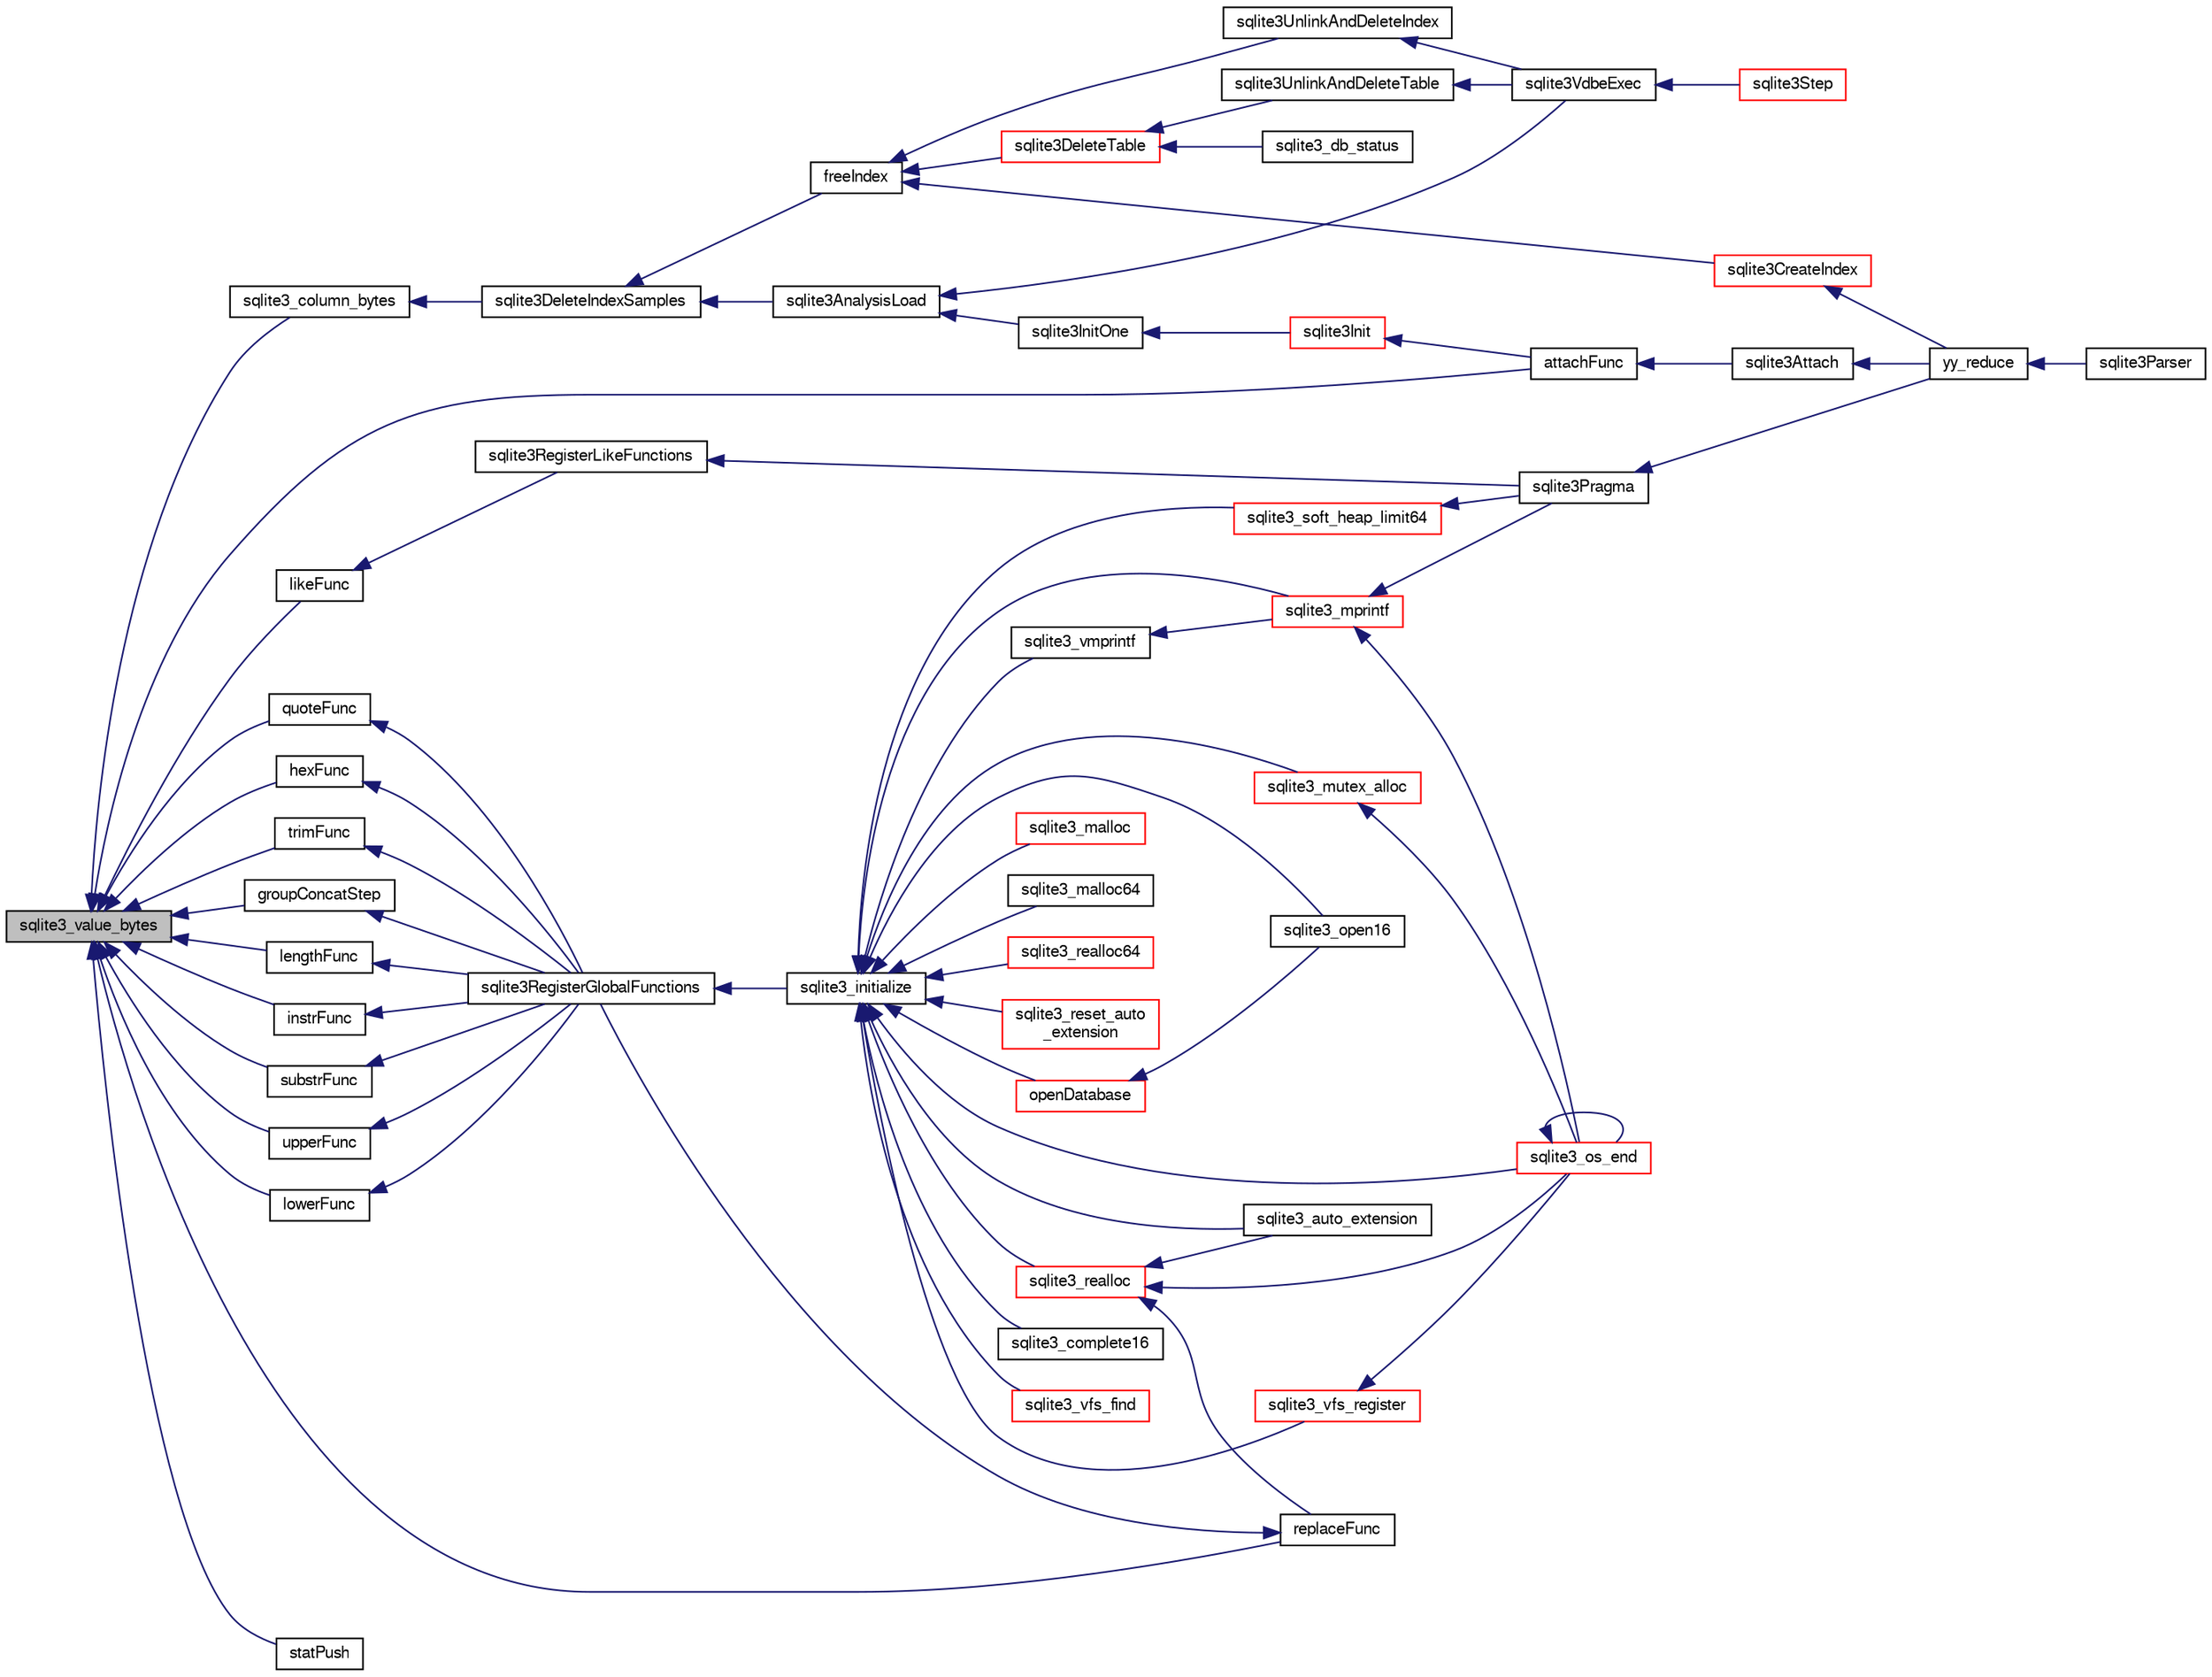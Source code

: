 digraph "sqlite3_value_bytes"
{
  edge [fontname="FreeSans",fontsize="10",labelfontname="FreeSans",labelfontsize="10"];
  node [fontname="FreeSans",fontsize="10",shape=record];
  rankdir="LR";
  Node393432 [label="sqlite3_value_bytes",height=0.2,width=0.4,color="black", fillcolor="grey75", style="filled", fontcolor="black"];
  Node393432 -> Node393433 [dir="back",color="midnightblue",fontsize="10",style="solid",fontname="FreeSans"];
  Node393433 [label="sqlite3_column_bytes",height=0.2,width=0.4,color="black", fillcolor="white", style="filled",URL="$sqlite3_8h.html#a001421375b25195e3f80871dcb1be172"];
  Node393433 -> Node393434 [dir="back",color="midnightblue",fontsize="10",style="solid",fontname="FreeSans"];
  Node393434 [label="sqlite3DeleteIndexSamples",height=0.2,width=0.4,color="black", fillcolor="white", style="filled",URL="$sqlite3_8c.html#aaeda0302fbf61397ec009f65bed047ef"];
  Node393434 -> Node393435 [dir="back",color="midnightblue",fontsize="10",style="solid",fontname="FreeSans"];
  Node393435 [label="sqlite3AnalysisLoad",height=0.2,width=0.4,color="black", fillcolor="white", style="filled",URL="$sqlite3_8c.html#a48a2301c27e1d3d68708b9b8761b5a01"];
  Node393435 -> Node393436 [dir="back",color="midnightblue",fontsize="10",style="solid",fontname="FreeSans"];
  Node393436 [label="sqlite3VdbeExec",height=0.2,width=0.4,color="black", fillcolor="white", style="filled",URL="$sqlite3_8c.html#a8ce40a614bdc56719c4d642b1e4dfb21"];
  Node393436 -> Node393437 [dir="back",color="midnightblue",fontsize="10",style="solid",fontname="FreeSans"];
  Node393437 [label="sqlite3Step",height=0.2,width=0.4,color="red", fillcolor="white", style="filled",URL="$sqlite3_8c.html#a3f2872e873e2758a4beedad1d5113554"];
  Node393435 -> Node393461 [dir="back",color="midnightblue",fontsize="10",style="solid",fontname="FreeSans"];
  Node393461 [label="sqlite3InitOne",height=0.2,width=0.4,color="black", fillcolor="white", style="filled",URL="$sqlite3_8c.html#ac4318b25df65269906b0379251fe9b85"];
  Node393461 -> Node393462 [dir="back",color="midnightblue",fontsize="10",style="solid",fontname="FreeSans"];
  Node393462 [label="sqlite3Init",height=0.2,width=0.4,color="red", fillcolor="white", style="filled",URL="$sqlite3_8c.html#aed74e3dc765631a833f522f425ff5a48"];
  Node393462 -> Node393463 [dir="back",color="midnightblue",fontsize="10",style="solid",fontname="FreeSans"];
  Node393463 [label="attachFunc",height=0.2,width=0.4,color="black", fillcolor="white", style="filled",URL="$sqlite3_8c.html#a69cb751a7da501b9a0aa37e0d7c3eaf7"];
  Node393463 -> Node393464 [dir="back",color="midnightblue",fontsize="10",style="solid",fontname="FreeSans"];
  Node393464 [label="sqlite3Attach",height=0.2,width=0.4,color="black", fillcolor="white", style="filled",URL="$sqlite3_8c.html#ae0907fe0b43cc1b4c7e6a16213e8546f"];
  Node393464 -> Node393465 [dir="back",color="midnightblue",fontsize="10",style="solid",fontname="FreeSans"];
  Node393465 [label="yy_reduce",height=0.2,width=0.4,color="black", fillcolor="white", style="filled",URL="$sqlite3_8c.html#a7c419a9b25711c666a9a2449ef377f14"];
  Node393465 -> Node393466 [dir="back",color="midnightblue",fontsize="10",style="solid",fontname="FreeSans"];
  Node393466 [label="sqlite3Parser",height=0.2,width=0.4,color="black", fillcolor="white", style="filled",URL="$sqlite3_8c.html#a0327d71a5fabe0b6a343d78a2602e72a"];
  Node393434 -> Node393571 [dir="back",color="midnightblue",fontsize="10",style="solid",fontname="FreeSans"];
  Node393571 [label="freeIndex",height=0.2,width=0.4,color="black", fillcolor="white", style="filled",URL="$sqlite3_8c.html#a00907c99c18d5bcb9d0b38c077146c31"];
  Node393571 -> Node393572 [dir="back",color="midnightblue",fontsize="10",style="solid",fontname="FreeSans"];
  Node393572 [label="sqlite3UnlinkAndDeleteIndex",height=0.2,width=0.4,color="black", fillcolor="white", style="filled",URL="$sqlite3_8c.html#a889f2dcb438c56db37a6d61e9f25e244"];
  Node393572 -> Node393436 [dir="back",color="midnightblue",fontsize="10",style="solid",fontname="FreeSans"];
  Node393571 -> Node393573 [dir="back",color="midnightblue",fontsize="10",style="solid",fontname="FreeSans"];
  Node393573 [label="sqlite3DeleteTable",height=0.2,width=0.4,color="red", fillcolor="white", style="filled",URL="$sqlite3_8c.html#a7fd3d507375a381a3807f92735318973"];
  Node393573 -> Node393574 [dir="back",color="midnightblue",fontsize="10",style="solid",fontname="FreeSans"];
  Node393574 [label="sqlite3_db_status",height=0.2,width=0.4,color="black", fillcolor="white", style="filled",URL="$sqlite3_8h.html#ab64e8333313ee2e44116842711818940"];
  Node393573 -> Node393575 [dir="back",color="midnightblue",fontsize="10",style="solid",fontname="FreeSans"];
  Node393575 [label="sqlite3UnlinkAndDeleteTable",height=0.2,width=0.4,color="black", fillcolor="white", style="filled",URL="$sqlite3_8c.html#a9733677716a49de464f86fff164e9a1b"];
  Node393575 -> Node393436 [dir="back",color="midnightblue",fontsize="10",style="solid",fontname="FreeSans"];
  Node393571 -> Node393474 [dir="back",color="midnightblue",fontsize="10",style="solid",fontname="FreeSans"];
  Node393474 [label="sqlite3CreateIndex",height=0.2,width=0.4,color="red", fillcolor="white", style="filled",URL="$sqlite3_8c.html#a8dbe5e590ab6c58a8c45f34f7c81e825"];
  Node393474 -> Node393465 [dir="back",color="midnightblue",fontsize="10",style="solid",fontname="FreeSans"];
  Node393432 -> Node393695 [dir="back",color="midnightblue",fontsize="10",style="solid",fontname="FreeSans"];
  Node393695 [label="statPush",height=0.2,width=0.4,color="black", fillcolor="white", style="filled",URL="$sqlite3_8c.html#ae0137bd338f850e7fa8e62bbcedd14a9"];
  Node393432 -> Node393463 [dir="back",color="midnightblue",fontsize="10",style="solid",fontname="FreeSans"];
  Node393432 -> Node393696 [dir="back",color="midnightblue",fontsize="10",style="solid",fontname="FreeSans"];
  Node393696 [label="lengthFunc",height=0.2,width=0.4,color="black", fillcolor="white", style="filled",URL="$sqlite3_8c.html#affdabf006c37c26a1c3e325badb83546"];
  Node393696 -> Node393697 [dir="back",color="midnightblue",fontsize="10",style="solid",fontname="FreeSans"];
  Node393697 [label="sqlite3RegisterGlobalFunctions",height=0.2,width=0.4,color="black", fillcolor="white", style="filled",URL="$sqlite3_8c.html#a9f75bd111010f29e1b8d74344473c4ec"];
  Node393697 -> Node393698 [dir="back",color="midnightblue",fontsize="10",style="solid",fontname="FreeSans"];
  Node393698 [label="sqlite3_initialize",height=0.2,width=0.4,color="black", fillcolor="white", style="filled",URL="$sqlite3_8h.html#ab0c0ee2d5d4cf8b28e9572296a8861df"];
  Node393698 -> Node393699 [dir="back",color="midnightblue",fontsize="10",style="solid",fontname="FreeSans"];
  Node393699 [label="sqlite3_vfs_find",height=0.2,width=0.4,color="red", fillcolor="white", style="filled",URL="$sqlite3_8h.html#ac201a26de3dfa1d6deb8069eb8d95627"];
  Node393698 -> Node393847 [dir="back",color="midnightblue",fontsize="10",style="solid",fontname="FreeSans"];
  Node393847 [label="sqlite3_vfs_register",height=0.2,width=0.4,color="red", fillcolor="white", style="filled",URL="$sqlite3_8h.html#a7184b289ccd4c4c7200589137d88c4ae"];
  Node393847 -> Node393705 [dir="back",color="midnightblue",fontsize="10",style="solid",fontname="FreeSans"];
  Node393705 [label="sqlite3_os_end",height=0.2,width=0.4,color="red", fillcolor="white", style="filled",URL="$sqlite3_8h.html#a2288c95881ecca13d994e42b6a958906"];
  Node393705 -> Node393705 [dir="back",color="midnightblue",fontsize="10",style="solid",fontname="FreeSans"];
  Node393698 -> Node393850 [dir="back",color="midnightblue",fontsize="10",style="solid",fontname="FreeSans"];
  Node393850 [label="sqlite3_mutex_alloc",height=0.2,width=0.4,color="red", fillcolor="white", style="filled",URL="$sqlite3_8h.html#aa3f89418cd18e99596435c958b29b650"];
  Node393850 -> Node393705 [dir="back",color="midnightblue",fontsize="10",style="solid",fontname="FreeSans"];
  Node393698 -> Node393923 [dir="back",color="midnightblue",fontsize="10",style="solid",fontname="FreeSans"];
  Node393923 [label="sqlite3_soft_heap_limit64",height=0.2,width=0.4,color="red", fillcolor="white", style="filled",URL="$sqlite3_8h.html#ab37b3a4d1652e3acb2c43d1252e6b852"];
  Node393923 -> Node393513 [dir="back",color="midnightblue",fontsize="10",style="solid",fontname="FreeSans"];
  Node393513 [label="sqlite3Pragma",height=0.2,width=0.4,color="black", fillcolor="white", style="filled",URL="$sqlite3_8c.html#a111391370f58f8e6a6eca51fd34d62ed"];
  Node393513 -> Node393465 [dir="back",color="midnightblue",fontsize="10",style="solid",fontname="FreeSans"];
  Node393698 -> Node393925 [dir="back",color="midnightblue",fontsize="10",style="solid",fontname="FreeSans"];
  Node393925 [label="sqlite3_malloc",height=0.2,width=0.4,color="red", fillcolor="white", style="filled",URL="$sqlite3_8h.html#a510e31845345737f17d86ce0b2328356"];
  Node393698 -> Node394190 [dir="back",color="midnightblue",fontsize="10",style="solid",fontname="FreeSans"];
  Node394190 [label="sqlite3_malloc64",height=0.2,width=0.4,color="black", fillcolor="white", style="filled",URL="$sqlite3_8h.html#a12b7ee85e539ea28c130c5c75b96a82a"];
  Node393698 -> Node394191 [dir="back",color="midnightblue",fontsize="10",style="solid",fontname="FreeSans"];
  Node394191 [label="sqlite3_realloc",height=0.2,width=0.4,color="red", fillcolor="white", style="filled",URL="$sqlite3_8h.html#a627f0eeface58024ef47403d8cc76b35"];
  Node394191 -> Node393705 [dir="back",color="midnightblue",fontsize="10",style="solid",fontname="FreeSans"];
  Node394191 -> Node394061 [dir="back",color="midnightblue",fontsize="10",style="solid",fontname="FreeSans"];
  Node394061 [label="replaceFunc",height=0.2,width=0.4,color="black", fillcolor="white", style="filled",URL="$sqlite3_8c.html#a752b98a7c55d204c397a4902b49b1ce4"];
  Node394061 -> Node393697 [dir="back",color="midnightblue",fontsize="10",style="solid",fontname="FreeSans"];
  Node394191 -> Node394207 [dir="back",color="midnightblue",fontsize="10",style="solid",fontname="FreeSans"];
  Node394207 [label="sqlite3_auto_extension",height=0.2,width=0.4,color="black", fillcolor="white", style="filled",URL="$sqlite3_8h.html#a85a95b45e94f6bcd52aa39b6acdb36d7"];
  Node393698 -> Node394209 [dir="back",color="midnightblue",fontsize="10",style="solid",fontname="FreeSans"];
  Node394209 [label="sqlite3_realloc64",height=0.2,width=0.4,color="red", fillcolor="white", style="filled",URL="$sqlite3_8h.html#afe88c85e9f864a3fd92941cad197245d"];
  Node393698 -> Node394000 [dir="back",color="midnightblue",fontsize="10",style="solid",fontname="FreeSans"];
  Node394000 [label="sqlite3_vmprintf",height=0.2,width=0.4,color="black", fillcolor="white", style="filled",URL="$sqlite3_8h.html#ac240de67ddf003828f16a6d9dd3fa3ca"];
  Node394000 -> Node394001 [dir="back",color="midnightblue",fontsize="10",style="solid",fontname="FreeSans"];
  Node394001 [label="sqlite3_mprintf",height=0.2,width=0.4,color="red", fillcolor="white", style="filled",URL="$sqlite3_8h.html#a9533933e57f7ccbb48c32041ce3a8862"];
  Node394001 -> Node393705 [dir="back",color="midnightblue",fontsize="10",style="solid",fontname="FreeSans"];
  Node394001 -> Node393513 [dir="back",color="midnightblue",fontsize="10",style="solid",fontname="FreeSans"];
  Node393698 -> Node394001 [dir="back",color="midnightblue",fontsize="10",style="solid",fontname="FreeSans"];
  Node393698 -> Node393705 [dir="back",color="midnightblue",fontsize="10",style="solid",fontname="FreeSans"];
  Node393698 -> Node394207 [dir="back",color="midnightblue",fontsize="10",style="solid",fontname="FreeSans"];
  Node393698 -> Node394309 [dir="back",color="midnightblue",fontsize="10",style="solid",fontname="FreeSans"];
  Node394309 [label="sqlite3_reset_auto\l_extension",height=0.2,width=0.4,color="red", fillcolor="white", style="filled",URL="$sqlite3_8h.html#ac33f4064ae6690cada7bdc89e8153ffc"];
  Node393698 -> Node394174 [dir="back",color="midnightblue",fontsize="10",style="solid",fontname="FreeSans"];
  Node394174 [label="sqlite3_complete16",height=0.2,width=0.4,color="black", fillcolor="white", style="filled",URL="$sqlite3_8h.html#a3260341c2ef82787acca48414a1d03a1"];
  Node393698 -> Node393669 [dir="back",color="midnightblue",fontsize="10",style="solid",fontname="FreeSans"];
  Node393669 [label="openDatabase",height=0.2,width=0.4,color="red", fillcolor="white", style="filled",URL="$sqlite3_8c.html#a6a9c3bc3a64234e863413f41db473758"];
  Node393669 -> Node393672 [dir="back",color="midnightblue",fontsize="10",style="solid",fontname="FreeSans"];
  Node393672 [label="sqlite3_open16",height=0.2,width=0.4,color="black", fillcolor="white", style="filled",URL="$sqlite3_8h.html#adbc401bb96713f32e553db32f6f3ca33"];
  Node393698 -> Node393672 [dir="back",color="midnightblue",fontsize="10",style="solid",fontname="FreeSans"];
  Node393432 -> Node394054 [dir="back",color="midnightblue",fontsize="10",style="solid",fontname="FreeSans"];
  Node394054 [label="instrFunc",height=0.2,width=0.4,color="black", fillcolor="white", style="filled",URL="$sqlite3_8c.html#a8f86ca540b92ac28aaefaa126170cf8c"];
  Node394054 -> Node393697 [dir="back",color="midnightblue",fontsize="10",style="solid",fontname="FreeSans"];
  Node393432 -> Node394055 [dir="back",color="midnightblue",fontsize="10",style="solid",fontname="FreeSans"];
  Node394055 [label="substrFunc",height=0.2,width=0.4,color="black", fillcolor="white", style="filled",URL="$sqlite3_8c.html#a8a8739d9af5589338113371e440b2734"];
  Node394055 -> Node393697 [dir="back",color="midnightblue",fontsize="10",style="solid",fontname="FreeSans"];
  Node393432 -> Node394056 [dir="back",color="midnightblue",fontsize="10",style="solid",fontname="FreeSans"];
  Node394056 [label="upperFunc",height=0.2,width=0.4,color="black", fillcolor="white", style="filled",URL="$sqlite3_8c.html#a8f26e491f9fd893cdb476c577f39f260"];
  Node394056 -> Node393697 [dir="back",color="midnightblue",fontsize="10",style="solid",fontname="FreeSans"];
  Node393432 -> Node394057 [dir="back",color="midnightblue",fontsize="10",style="solid",fontname="FreeSans"];
  Node394057 [label="lowerFunc",height=0.2,width=0.4,color="black", fillcolor="white", style="filled",URL="$sqlite3_8c.html#a37a07e2d7c0cb4c521e9c334596c89a7"];
  Node394057 -> Node393697 [dir="back",color="midnightblue",fontsize="10",style="solid",fontname="FreeSans"];
  Node393432 -> Node394058 [dir="back",color="midnightblue",fontsize="10",style="solid",fontname="FreeSans"];
  Node394058 [label="likeFunc",height=0.2,width=0.4,color="black", fillcolor="white", style="filled",URL="$sqlite3_8c.html#a066cc91be49c444497acfa7f2e7dfbd3"];
  Node394058 -> Node393955 [dir="back",color="midnightblue",fontsize="10",style="solid",fontname="FreeSans"];
  Node393955 [label="sqlite3RegisterLikeFunctions",height=0.2,width=0.4,color="black", fillcolor="white", style="filled",URL="$sqlite3_8c.html#a8d807e0e5709528765edfc75696dbdb5"];
  Node393955 -> Node393513 [dir="back",color="midnightblue",fontsize="10",style="solid",fontname="FreeSans"];
  Node393432 -> Node394059 [dir="back",color="midnightblue",fontsize="10",style="solid",fontname="FreeSans"];
  Node394059 [label="quoteFunc",height=0.2,width=0.4,color="black", fillcolor="white", style="filled",URL="$sqlite3_8c.html#a8e64c0ef376144dfad6a4a3d499056b8"];
  Node394059 -> Node393697 [dir="back",color="midnightblue",fontsize="10",style="solid",fontname="FreeSans"];
  Node393432 -> Node394060 [dir="back",color="midnightblue",fontsize="10",style="solid",fontname="FreeSans"];
  Node394060 [label="hexFunc",height=0.2,width=0.4,color="black", fillcolor="white", style="filled",URL="$sqlite3_8c.html#a2e2cd151b75b794723d7c4f30fe57c8b"];
  Node394060 -> Node393697 [dir="back",color="midnightblue",fontsize="10",style="solid",fontname="FreeSans"];
  Node393432 -> Node394061 [dir="back",color="midnightblue",fontsize="10",style="solid",fontname="FreeSans"];
  Node393432 -> Node394062 [dir="back",color="midnightblue",fontsize="10",style="solid",fontname="FreeSans"];
  Node394062 [label="trimFunc",height=0.2,width=0.4,color="black", fillcolor="white", style="filled",URL="$sqlite3_8c.html#afad56dbe7f08139a630156e644b14704"];
  Node394062 -> Node393697 [dir="back",color="midnightblue",fontsize="10",style="solid",fontname="FreeSans"];
  Node393432 -> Node394063 [dir="back",color="midnightblue",fontsize="10",style="solid",fontname="FreeSans"];
  Node394063 [label="groupConcatStep",height=0.2,width=0.4,color="black", fillcolor="white", style="filled",URL="$sqlite3_8c.html#a5267fc47d0a0d9a8f128c59d100e645d"];
  Node394063 -> Node393697 [dir="back",color="midnightblue",fontsize="10",style="solid",fontname="FreeSans"];
}
